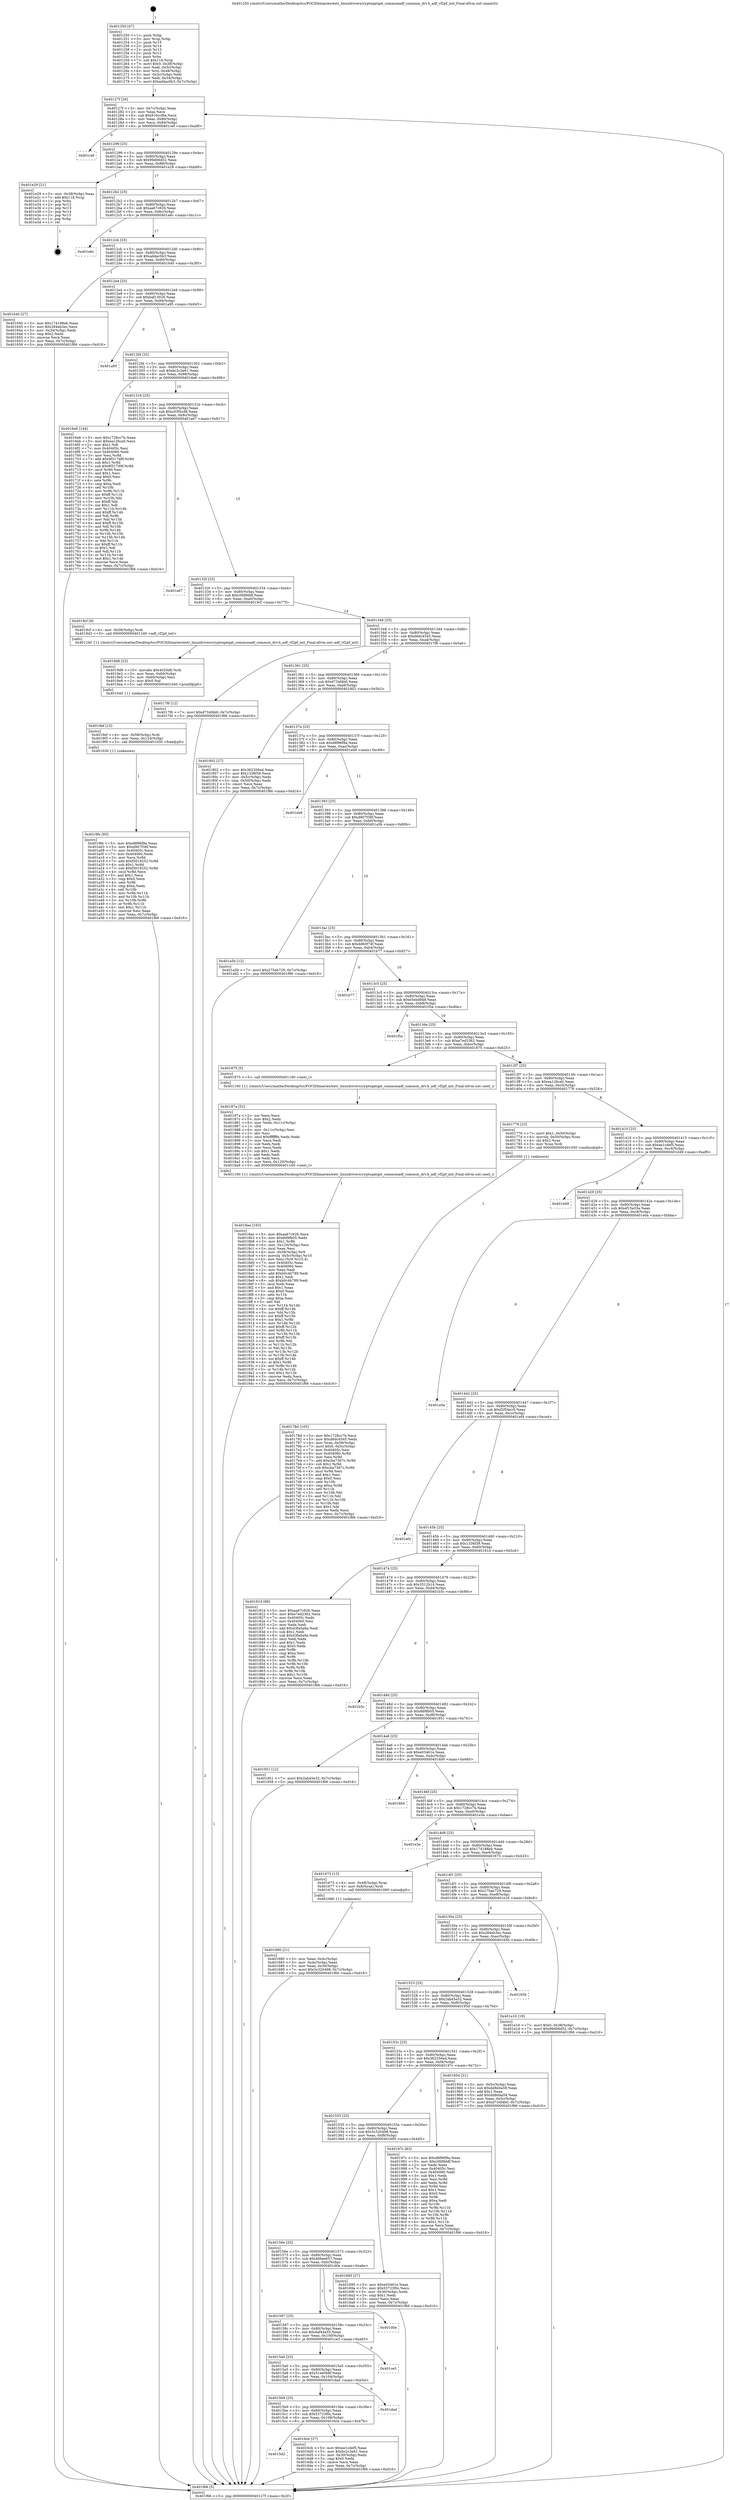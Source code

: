 digraph "0x401250" {
  label = "0x401250 (/mnt/c/Users/mathe/Desktop/tcc/POCII/binaries/extr_linuxdriverscryptoqatqat_commonadf_common_drv.h_adf_vf2pf_init_Final-ollvm.out::main(0))"
  labelloc = "t"
  node[shape=record]

  Entry [label="",width=0.3,height=0.3,shape=circle,fillcolor=black,style=filled]
  "0x40127f" [label="{
     0x40127f [26]\l
     | [instrs]\l
     &nbsp;&nbsp;0x40127f \<+3\>: mov -0x7c(%rbp),%eax\l
     &nbsp;&nbsp;0x401282 \<+2\>: mov %eax,%ecx\l
     &nbsp;&nbsp;0x401284 \<+6\>: sub $0x916ccf0e,%ecx\l
     &nbsp;&nbsp;0x40128a \<+3\>: mov %eax,-0x80(%rbp)\l
     &nbsp;&nbsp;0x40128d \<+6\>: mov %ecx,-0x84(%rbp)\l
     &nbsp;&nbsp;0x401293 \<+6\>: je 0000000000401cef \<main+0xa9f\>\l
  }"]
  "0x401cef" [label="{
     0x401cef\l
  }", style=dashed]
  "0x401299" [label="{
     0x401299 [25]\l
     | [instrs]\l
     &nbsp;&nbsp;0x401299 \<+5\>: jmp 000000000040129e \<main+0x4e\>\l
     &nbsp;&nbsp;0x40129e \<+3\>: mov -0x80(%rbp),%eax\l
     &nbsp;&nbsp;0x4012a1 \<+5\>: sub $0x99d06d52,%eax\l
     &nbsp;&nbsp;0x4012a6 \<+6\>: mov %eax,-0x88(%rbp)\l
     &nbsp;&nbsp;0x4012ac \<+6\>: je 0000000000401e29 \<main+0xbd9\>\l
  }"]
  Exit [label="",width=0.3,height=0.3,shape=circle,fillcolor=black,style=filled,peripheries=2]
  "0x401e29" [label="{
     0x401e29 [21]\l
     | [instrs]\l
     &nbsp;&nbsp;0x401e29 \<+3\>: mov -0x38(%rbp),%eax\l
     &nbsp;&nbsp;0x401e2c \<+7\>: add $0x118,%rsp\l
     &nbsp;&nbsp;0x401e33 \<+1\>: pop %rbx\l
     &nbsp;&nbsp;0x401e34 \<+2\>: pop %r12\l
     &nbsp;&nbsp;0x401e36 \<+2\>: pop %r13\l
     &nbsp;&nbsp;0x401e38 \<+2\>: pop %r14\l
     &nbsp;&nbsp;0x401e3a \<+2\>: pop %r15\l
     &nbsp;&nbsp;0x401e3c \<+1\>: pop %rbp\l
     &nbsp;&nbsp;0x401e3d \<+1\>: ret\l
  }"]
  "0x4012b2" [label="{
     0x4012b2 [25]\l
     | [instrs]\l
     &nbsp;&nbsp;0x4012b2 \<+5\>: jmp 00000000004012b7 \<main+0x67\>\l
     &nbsp;&nbsp;0x4012b7 \<+3\>: mov -0x80(%rbp),%eax\l
     &nbsp;&nbsp;0x4012ba \<+5\>: sub $0xaa67c926,%eax\l
     &nbsp;&nbsp;0x4012bf \<+6\>: mov %eax,-0x8c(%rbp)\l
     &nbsp;&nbsp;0x4012c5 \<+6\>: je 0000000000401e6c \<main+0xc1c\>\l
  }"]
  "0x4019fe" [label="{
     0x4019fe [93]\l
     | [instrs]\l
     &nbsp;&nbsp;0x4019fe \<+5\>: mov $0xd8f96f9a,%eax\l
     &nbsp;&nbsp;0x401a03 \<+5\>: mov $0xd907f38f,%esi\l
     &nbsp;&nbsp;0x401a08 \<+7\>: mov 0x40405c,%ecx\l
     &nbsp;&nbsp;0x401a0f \<+7\>: mov 0x404060,%edx\l
     &nbsp;&nbsp;0x401a16 \<+3\>: mov %ecx,%r8d\l
     &nbsp;&nbsp;0x401a19 \<+7\>: add $0xf3019252,%r8d\l
     &nbsp;&nbsp;0x401a20 \<+4\>: sub $0x1,%r8d\l
     &nbsp;&nbsp;0x401a24 \<+7\>: sub $0xf3019252,%r8d\l
     &nbsp;&nbsp;0x401a2b \<+4\>: imul %r8d,%ecx\l
     &nbsp;&nbsp;0x401a2f \<+3\>: and $0x1,%ecx\l
     &nbsp;&nbsp;0x401a32 \<+3\>: cmp $0x0,%ecx\l
     &nbsp;&nbsp;0x401a35 \<+4\>: sete %r9b\l
     &nbsp;&nbsp;0x401a39 \<+3\>: cmp $0xa,%edx\l
     &nbsp;&nbsp;0x401a3c \<+4\>: setl %r10b\l
     &nbsp;&nbsp;0x401a40 \<+3\>: mov %r9b,%r11b\l
     &nbsp;&nbsp;0x401a43 \<+3\>: and %r10b,%r11b\l
     &nbsp;&nbsp;0x401a46 \<+3\>: xor %r10b,%r9b\l
     &nbsp;&nbsp;0x401a49 \<+3\>: or %r9b,%r11b\l
     &nbsp;&nbsp;0x401a4c \<+4\>: test $0x1,%r11b\l
     &nbsp;&nbsp;0x401a50 \<+3\>: cmovne %esi,%eax\l
     &nbsp;&nbsp;0x401a53 \<+3\>: mov %eax,-0x7c(%rbp)\l
     &nbsp;&nbsp;0x401a56 \<+5\>: jmp 0000000000401f66 \<main+0xd16\>\l
  }"]
  "0x401e6c" [label="{
     0x401e6c\l
  }", style=dashed]
  "0x4012cb" [label="{
     0x4012cb [25]\l
     | [instrs]\l
     &nbsp;&nbsp;0x4012cb \<+5\>: jmp 00000000004012d0 \<main+0x80\>\l
     &nbsp;&nbsp;0x4012d0 \<+3\>: mov -0x80(%rbp),%eax\l
     &nbsp;&nbsp;0x4012d3 \<+5\>: sub $0xaddac0b3,%eax\l
     &nbsp;&nbsp;0x4012d8 \<+6\>: mov %eax,-0x90(%rbp)\l
     &nbsp;&nbsp;0x4012de \<+6\>: je 0000000000401640 \<main+0x3f0\>\l
  }"]
  "0x4019ef" [label="{
     0x4019ef [15]\l
     | [instrs]\l
     &nbsp;&nbsp;0x4019ef \<+4\>: mov -0x58(%rbp),%rdi\l
     &nbsp;&nbsp;0x4019f3 \<+6\>: mov %eax,-0x124(%rbp)\l
     &nbsp;&nbsp;0x4019f9 \<+5\>: call 0000000000401030 \<free@plt\>\l
     | [calls]\l
     &nbsp;&nbsp;0x401030 \{1\} (unknown)\l
  }"]
  "0x401640" [label="{
     0x401640 [27]\l
     | [instrs]\l
     &nbsp;&nbsp;0x401640 \<+5\>: mov $0x174188eb,%eax\l
     &nbsp;&nbsp;0x401645 \<+5\>: mov $0x284eb3ec,%ecx\l
     &nbsp;&nbsp;0x40164a \<+3\>: mov -0x34(%rbp),%edx\l
     &nbsp;&nbsp;0x40164d \<+3\>: cmp $0x2,%edx\l
     &nbsp;&nbsp;0x401650 \<+3\>: cmovne %ecx,%eax\l
     &nbsp;&nbsp;0x401653 \<+3\>: mov %eax,-0x7c(%rbp)\l
     &nbsp;&nbsp;0x401656 \<+5\>: jmp 0000000000401f66 \<main+0xd16\>\l
  }"]
  "0x4012e4" [label="{
     0x4012e4 [25]\l
     | [instrs]\l
     &nbsp;&nbsp;0x4012e4 \<+5\>: jmp 00000000004012e9 \<main+0x99\>\l
     &nbsp;&nbsp;0x4012e9 \<+3\>: mov -0x80(%rbp),%eax\l
     &nbsp;&nbsp;0x4012ec \<+5\>: sub $0xbaf13026,%eax\l
     &nbsp;&nbsp;0x4012f1 \<+6\>: mov %eax,-0x94(%rbp)\l
     &nbsp;&nbsp;0x4012f7 \<+6\>: je 0000000000401a95 \<main+0x845\>\l
  }"]
  "0x401f66" [label="{
     0x401f66 [5]\l
     | [instrs]\l
     &nbsp;&nbsp;0x401f66 \<+5\>: jmp 000000000040127f \<main+0x2f\>\l
  }"]
  "0x401250" [label="{
     0x401250 [47]\l
     | [instrs]\l
     &nbsp;&nbsp;0x401250 \<+1\>: push %rbp\l
     &nbsp;&nbsp;0x401251 \<+3\>: mov %rsp,%rbp\l
     &nbsp;&nbsp;0x401254 \<+2\>: push %r15\l
     &nbsp;&nbsp;0x401256 \<+2\>: push %r14\l
     &nbsp;&nbsp;0x401258 \<+2\>: push %r13\l
     &nbsp;&nbsp;0x40125a \<+2\>: push %r12\l
     &nbsp;&nbsp;0x40125c \<+1\>: push %rbx\l
     &nbsp;&nbsp;0x40125d \<+7\>: sub $0x118,%rsp\l
     &nbsp;&nbsp;0x401264 \<+7\>: movl $0x0,-0x38(%rbp)\l
     &nbsp;&nbsp;0x40126b \<+3\>: mov %edi,-0x3c(%rbp)\l
     &nbsp;&nbsp;0x40126e \<+4\>: mov %rsi,-0x48(%rbp)\l
     &nbsp;&nbsp;0x401272 \<+3\>: mov -0x3c(%rbp),%edi\l
     &nbsp;&nbsp;0x401275 \<+3\>: mov %edi,-0x34(%rbp)\l
     &nbsp;&nbsp;0x401278 \<+7\>: movl $0xaddac0b3,-0x7c(%rbp)\l
  }"]
  "0x4019d8" [label="{
     0x4019d8 [23]\l
     | [instrs]\l
     &nbsp;&nbsp;0x4019d8 \<+10\>: movabs $0x4020d6,%rdi\l
     &nbsp;&nbsp;0x4019e2 \<+3\>: mov %eax,-0x60(%rbp)\l
     &nbsp;&nbsp;0x4019e5 \<+3\>: mov -0x60(%rbp),%esi\l
     &nbsp;&nbsp;0x4019e8 \<+2\>: mov $0x0,%al\l
     &nbsp;&nbsp;0x4019ea \<+5\>: call 0000000000401040 \<printf@plt\>\l
     | [calls]\l
     &nbsp;&nbsp;0x401040 \{1\} (unknown)\l
  }"]
  "0x401a95" [label="{
     0x401a95\l
  }", style=dashed]
  "0x4012fd" [label="{
     0x4012fd [25]\l
     | [instrs]\l
     &nbsp;&nbsp;0x4012fd \<+5\>: jmp 0000000000401302 \<main+0xb2\>\l
     &nbsp;&nbsp;0x401302 \<+3\>: mov -0x80(%rbp),%eax\l
     &nbsp;&nbsp;0x401305 \<+5\>: sub $0xbc2c3e61,%eax\l
     &nbsp;&nbsp;0x40130a \<+6\>: mov %eax,-0x98(%rbp)\l
     &nbsp;&nbsp;0x401310 \<+6\>: je 00000000004016e6 \<main+0x496\>\l
  }"]
  "0x4018ae" [label="{
     0x4018ae [163]\l
     | [instrs]\l
     &nbsp;&nbsp;0x4018ae \<+5\>: mov $0xaa67c926,%ecx\l
     &nbsp;&nbsp;0x4018b3 \<+5\>: mov $0x8d9fb05,%edx\l
     &nbsp;&nbsp;0x4018b8 \<+3\>: mov $0x1,%r8b\l
     &nbsp;&nbsp;0x4018bb \<+6\>: mov -0x120(%rbp),%esi\l
     &nbsp;&nbsp;0x4018c1 \<+3\>: imul %eax,%esi\l
     &nbsp;&nbsp;0x4018c4 \<+4\>: mov -0x58(%rbp),%r9\l
     &nbsp;&nbsp;0x4018c8 \<+4\>: movslq -0x5c(%rbp),%r10\l
     &nbsp;&nbsp;0x4018cc \<+4\>: mov %esi,(%r9,%r10,4)\l
     &nbsp;&nbsp;0x4018d0 \<+7\>: mov 0x40405c,%eax\l
     &nbsp;&nbsp;0x4018d7 \<+7\>: mov 0x404060,%esi\l
     &nbsp;&nbsp;0x4018de \<+2\>: mov %eax,%edi\l
     &nbsp;&nbsp;0x4018e0 \<+6\>: add $0xb0c4b789,%edi\l
     &nbsp;&nbsp;0x4018e6 \<+3\>: sub $0x1,%edi\l
     &nbsp;&nbsp;0x4018e9 \<+6\>: sub $0xb0c4b789,%edi\l
     &nbsp;&nbsp;0x4018ef \<+3\>: imul %edi,%eax\l
     &nbsp;&nbsp;0x4018f2 \<+3\>: and $0x1,%eax\l
     &nbsp;&nbsp;0x4018f5 \<+3\>: cmp $0x0,%eax\l
     &nbsp;&nbsp;0x4018f8 \<+4\>: sete %r11b\l
     &nbsp;&nbsp;0x4018fc \<+3\>: cmp $0xa,%esi\l
     &nbsp;&nbsp;0x4018ff \<+3\>: setl %bl\l
     &nbsp;&nbsp;0x401902 \<+3\>: mov %r11b,%r14b\l
     &nbsp;&nbsp;0x401905 \<+4\>: xor $0xff,%r14b\l
     &nbsp;&nbsp;0x401909 \<+3\>: mov %bl,%r15b\l
     &nbsp;&nbsp;0x40190c \<+4\>: xor $0xff,%r15b\l
     &nbsp;&nbsp;0x401910 \<+4\>: xor $0x1,%r8b\l
     &nbsp;&nbsp;0x401914 \<+3\>: mov %r14b,%r12b\l
     &nbsp;&nbsp;0x401917 \<+4\>: and $0xff,%r12b\l
     &nbsp;&nbsp;0x40191b \<+3\>: and %r8b,%r11b\l
     &nbsp;&nbsp;0x40191e \<+3\>: mov %r15b,%r13b\l
     &nbsp;&nbsp;0x401921 \<+4\>: and $0xff,%r13b\l
     &nbsp;&nbsp;0x401925 \<+3\>: and %r8b,%bl\l
     &nbsp;&nbsp;0x401928 \<+3\>: or %r11b,%r12b\l
     &nbsp;&nbsp;0x40192b \<+3\>: or %bl,%r13b\l
     &nbsp;&nbsp;0x40192e \<+3\>: xor %r13b,%r12b\l
     &nbsp;&nbsp;0x401931 \<+3\>: or %r15b,%r14b\l
     &nbsp;&nbsp;0x401934 \<+4\>: xor $0xff,%r14b\l
     &nbsp;&nbsp;0x401938 \<+4\>: or $0x1,%r8b\l
     &nbsp;&nbsp;0x40193c \<+3\>: and %r8b,%r14b\l
     &nbsp;&nbsp;0x40193f \<+3\>: or %r14b,%r12b\l
     &nbsp;&nbsp;0x401942 \<+4\>: test $0x1,%r12b\l
     &nbsp;&nbsp;0x401946 \<+3\>: cmovne %edx,%ecx\l
     &nbsp;&nbsp;0x401949 \<+3\>: mov %ecx,-0x7c(%rbp)\l
     &nbsp;&nbsp;0x40194c \<+5\>: jmp 0000000000401f66 \<main+0xd16\>\l
  }"]
  "0x4016e6" [label="{
     0x4016e6 [144]\l
     | [instrs]\l
     &nbsp;&nbsp;0x4016e6 \<+5\>: mov $0x1728cc7b,%eax\l
     &nbsp;&nbsp;0x4016eb \<+5\>: mov $0xea126ca0,%ecx\l
     &nbsp;&nbsp;0x4016f0 \<+2\>: mov $0x1,%dl\l
     &nbsp;&nbsp;0x4016f2 \<+7\>: mov 0x40405c,%esi\l
     &nbsp;&nbsp;0x4016f9 \<+7\>: mov 0x404060,%edi\l
     &nbsp;&nbsp;0x401700 \<+3\>: mov %esi,%r8d\l
     &nbsp;&nbsp;0x401703 \<+7\>: add $0x9f317d9f,%r8d\l
     &nbsp;&nbsp;0x40170a \<+4\>: sub $0x1,%r8d\l
     &nbsp;&nbsp;0x40170e \<+7\>: sub $0x9f317d9f,%r8d\l
     &nbsp;&nbsp;0x401715 \<+4\>: imul %r8d,%esi\l
     &nbsp;&nbsp;0x401719 \<+3\>: and $0x1,%esi\l
     &nbsp;&nbsp;0x40171c \<+3\>: cmp $0x0,%esi\l
     &nbsp;&nbsp;0x40171f \<+4\>: sete %r9b\l
     &nbsp;&nbsp;0x401723 \<+3\>: cmp $0xa,%edi\l
     &nbsp;&nbsp;0x401726 \<+4\>: setl %r10b\l
     &nbsp;&nbsp;0x40172a \<+3\>: mov %r9b,%r11b\l
     &nbsp;&nbsp;0x40172d \<+4\>: xor $0xff,%r11b\l
     &nbsp;&nbsp;0x401731 \<+3\>: mov %r10b,%bl\l
     &nbsp;&nbsp;0x401734 \<+3\>: xor $0xff,%bl\l
     &nbsp;&nbsp;0x401737 \<+3\>: xor $0x1,%dl\l
     &nbsp;&nbsp;0x40173a \<+3\>: mov %r11b,%r14b\l
     &nbsp;&nbsp;0x40173d \<+4\>: and $0xff,%r14b\l
     &nbsp;&nbsp;0x401741 \<+3\>: and %dl,%r9b\l
     &nbsp;&nbsp;0x401744 \<+3\>: mov %bl,%r15b\l
     &nbsp;&nbsp;0x401747 \<+4\>: and $0xff,%r15b\l
     &nbsp;&nbsp;0x40174b \<+3\>: and %dl,%r10b\l
     &nbsp;&nbsp;0x40174e \<+3\>: or %r9b,%r14b\l
     &nbsp;&nbsp;0x401751 \<+3\>: or %r10b,%r15b\l
     &nbsp;&nbsp;0x401754 \<+3\>: xor %r15b,%r14b\l
     &nbsp;&nbsp;0x401757 \<+3\>: or %bl,%r11b\l
     &nbsp;&nbsp;0x40175a \<+4\>: xor $0xff,%r11b\l
     &nbsp;&nbsp;0x40175e \<+3\>: or $0x1,%dl\l
     &nbsp;&nbsp;0x401761 \<+3\>: and %dl,%r11b\l
     &nbsp;&nbsp;0x401764 \<+3\>: or %r11b,%r14b\l
     &nbsp;&nbsp;0x401767 \<+4\>: test $0x1,%r14b\l
     &nbsp;&nbsp;0x40176b \<+3\>: cmovne %ecx,%eax\l
     &nbsp;&nbsp;0x40176e \<+3\>: mov %eax,-0x7c(%rbp)\l
     &nbsp;&nbsp;0x401771 \<+5\>: jmp 0000000000401f66 \<main+0xd16\>\l
  }"]
  "0x401316" [label="{
     0x401316 [25]\l
     | [instrs]\l
     &nbsp;&nbsp;0x401316 \<+5\>: jmp 000000000040131b \<main+0xcb\>\l
     &nbsp;&nbsp;0x40131b \<+3\>: mov -0x80(%rbp),%eax\l
     &nbsp;&nbsp;0x40131e \<+5\>: sub $0xc03f5cd8,%eax\l
     &nbsp;&nbsp;0x401323 \<+6\>: mov %eax,-0x9c(%rbp)\l
     &nbsp;&nbsp;0x401329 \<+6\>: je 0000000000401a67 \<main+0x817\>\l
  }"]
  "0x40187a" [label="{
     0x40187a [52]\l
     | [instrs]\l
     &nbsp;&nbsp;0x40187a \<+2\>: xor %ecx,%ecx\l
     &nbsp;&nbsp;0x40187c \<+5\>: mov $0x2,%edx\l
     &nbsp;&nbsp;0x401881 \<+6\>: mov %edx,-0x11c(%rbp)\l
     &nbsp;&nbsp;0x401887 \<+1\>: cltd\l
     &nbsp;&nbsp;0x401888 \<+6\>: mov -0x11c(%rbp),%esi\l
     &nbsp;&nbsp;0x40188e \<+2\>: idiv %esi\l
     &nbsp;&nbsp;0x401890 \<+6\>: imul $0xfffffffe,%edx,%edx\l
     &nbsp;&nbsp;0x401896 \<+2\>: mov %ecx,%edi\l
     &nbsp;&nbsp;0x401898 \<+2\>: sub %edx,%edi\l
     &nbsp;&nbsp;0x40189a \<+2\>: mov %ecx,%edx\l
     &nbsp;&nbsp;0x40189c \<+3\>: sub $0x1,%edx\l
     &nbsp;&nbsp;0x40189f \<+2\>: add %edx,%edi\l
     &nbsp;&nbsp;0x4018a1 \<+2\>: sub %edi,%ecx\l
     &nbsp;&nbsp;0x4018a3 \<+6\>: mov %ecx,-0x120(%rbp)\l
     &nbsp;&nbsp;0x4018a9 \<+5\>: call 0000000000401160 \<next_i\>\l
     | [calls]\l
     &nbsp;&nbsp;0x401160 \{1\} (/mnt/c/Users/mathe/Desktop/tcc/POCII/binaries/extr_linuxdriverscryptoqatqat_commonadf_common_drv.h_adf_vf2pf_init_Final-ollvm.out::next_i)\l
  }"]
  "0x401a67" [label="{
     0x401a67\l
  }", style=dashed]
  "0x40132f" [label="{
     0x40132f [25]\l
     | [instrs]\l
     &nbsp;&nbsp;0x40132f \<+5\>: jmp 0000000000401334 \<main+0xe4\>\l
     &nbsp;&nbsp;0x401334 \<+3\>: mov -0x80(%rbp),%eax\l
     &nbsp;&nbsp;0x401337 \<+5\>: sub $0xc0fd9ddf,%eax\l
     &nbsp;&nbsp;0x40133c \<+6\>: mov %eax,-0xa0(%rbp)\l
     &nbsp;&nbsp;0x401342 \<+6\>: je 00000000004019cf \<main+0x77f\>\l
  }"]
  "0x40178d" [label="{
     0x40178d [105]\l
     | [instrs]\l
     &nbsp;&nbsp;0x40178d \<+5\>: mov $0x1728cc7b,%ecx\l
     &nbsp;&nbsp;0x401792 \<+5\>: mov $0xd6dc4545,%edx\l
     &nbsp;&nbsp;0x401797 \<+4\>: mov %rax,-0x58(%rbp)\l
     &nbsp;&nbsp;0x40179b \<+7\>: movl $0x0,-0x5c(%rbp)\l
     &nbsp;&nbsp;0x4017a2 \<+7\>: mov 0x40405c,%esi\l
     &nbsp;&nbsp;0x4017a9 \<+8\>: mov 0x404060,%r8d\l
     &nbsp;&nbsp;0x4017b1 \<+3\>: mov %esi,%r9d\l
     &nbsp;&nbsp;0x4017b4 \<+7\>: add $0xcba7367c,%r9d\l
     &nbsp;&nbsp;0x4017bb \<+4\>: sub $0x1,%r9d\l
     &nbsp;&nbsp;0x4017bf \<+7\>: sub $0xcba7367c,%r9d\l
     &nbsp;&nbsp;0x4017c6 \<+4\>: imul %r9d,%esi\l
     &nbsp;&nbsp;0x4017ca \<+3\>: and $0x1,%esi\l
     &nbsp;&nbsp;0x4017cd \<+3\>: cmp $0x0,%esi\l
     &nbsp;&nbsp;0x4017d0 \<+4\>: sete %r10b\l
     &nbsp;&nbsp;0x4017d4 \<+4\>: cmp $0xa,%r8d\l
     &nbsp;&nbsp;0x4017d8 \<+4\>: setl %r11b\l
     &nbsp;&nbsp;0x4017dc \<+3\>: mov %r10b,%bl\l
     &nbsp;&nbsp;0x4017df \<+3\>: and %r11b,%bl\l
     &nbsp;&nbsp;0x4017e2 \<+3\>: xor %r11b,%r10b\l
     &nbsp;&nbsp;0x4017e5 \<+3\>: or %r10b,%bl\l
     &nbsp;&nbsp;0x4017e8 \<+3\>: test $0x1,%bl\l
     &nbsp;&nbsp;0x4017eb \<+3\>: cmovne %edx,%ecx\l
     &nbsp;&nbsp;0x4017ee \<+3\>: mov %ecx,-0x7c(%rbp)\l
     &nbsp;&nbsp;0x4017f1 \<+5\>: jmp 0000000000401f66 \<main+0xd16\>\l
  }"]
  "0x4019cf" [label="{
     0x4019cf [9]\l
     | [instrs]\l
     &nbsp;&nbsp;0x4019cf \<+4\>: mov -0x58(%rbp),%rdi\l
     &nbsp;&nbsp;0x4019d3 \<+5\>: call 0000000000401240 \<adf_vf2pf_init\>\l
     | [calls]\l
     &nbsp;&nbsp;0x401240 \{1\} (/mnt/c/Users/mathe/Desktop/tcc/POCII/binaries/extr_linuxdriverscryptoqatqat_commonadf_common_drv.h_adf_vf2pf_init_Final-ollvm.out::adf_vf2pf_init)\l
  }"]
  "0x401348" [label="{
     0x401348 [25]\l
     | [instrs]\l
     &nbsp;&nbsp;0x401348 \<+5\>: jmp 000000000040134d \<main+0xfd\>\l
     &nbsp;&nbsp;0x40134d \<+3\>: mov -0x80(%rbp),%eax\l
     &nbsp;&nbsp;0x401350 \<+5\>: sub $0xd6dc4545,%eax\l
     &nbsp;&nbsp;0x401355 \<+6\>: mov %eax,-0xa4(%rbp)\l
     &nbsp;&nbsp;0x40135b \<+6\>: je 00000000004017f6 \<main+0x5a6\>\l
  }"]
  "0x4015d2" [label="{
     0x4015d2\l
  }", style=dashed]
  "0x4017f6" [label="{
     0x4017f6 [12]\l
     | [instrs]\l
     &nbsp;&nbsp;0x4017f6 \<+7\>: movl $0xd734f4b0,-0x7c(%rbp)\l
     &nbsp;&nbsp;0x4017fd \<+5\>: jmp 0000000000401f66 \<main+0xd16\>\l
  }"]
  "0x401361" [label="{
     0x401361 [25]\l
     | [instrs]\l
     &nbsp;&nbsp;0x401361 \<+5\>: jmp 0000000000401366 \<main+0x116\>\l
     &nbsp;&nbsp;0x401366 \<+3\>: mov -0x80(%rbp),%eax\l
     &nbsp;&nbsp;0x401369 \<+5\>: sub $0xd734f4b0,%eax\l
     &nbsp;&nbsp;0x40136e \<+6\>: mov %eax,-0xa8(%rbp)\l
     &nbsp;&nbsp;0x401374 \<+6\>: je 0000000000401802 \<main+0x5b2\>\l
  }"]
  "0x4016cb" [label="{
     0x4016cb [27]\l
     | [instrs]\l
     &nbsp;&nbsp;0x4016cb \<+5\>: mov $0xee1cdef5,%eax\l
     &nbsp;&nbsp;0x4016d0 \<+5\>: mov $0xbc2c3e61,%ecx\l
     &nbsp;&nbsp;0x4016d5 \<+3\>: mov -0x30(%rbp),%edx\l
     &nbsp;&nbsp;0x4016d8 \<+3\>: cmp $0x0,%edx\l
     &nbsp;&nbsp;0x4016db \<+3\>: cmove %ecx,%eax\l
     &nbsp;&nbsp;0x4016de \<+3\>: mov %eax,-0x7c(%rbp)\l
     &nbsp;&nbsp;0x4016e1 \<+5\>: jmp 0000000000401f66 \<main+0xd16\>\l
  }"]
  "0x401802" [label="{
     0x401802 [27]\l
     | [instrs]\l
     &nbsp;&nbsp;0x401802 \<+5\>: mov $0x362356ed,%eax\l
     &nbsp;&nbsp;0x401807 \<+5\>: mov $0x1336f39,%ecx\l
     &nbsp;&nbsp;0x40180c \<+3\>: mov -0x5c(%rbp),%edx\l
     &nbsp;&nbsp;0x40180f \<+3\>: cmp -0x50(%rbp),%edx\l
     &nbsp;&nbsp;0x401812 \<+3\>: cmovl %ecx,%eax\l
     &nbsp;&nbsp;0x401815 \<+3\>: mov %eax,-0x7c(%rbp)\l
     &nbsp;&nbsp;0x401818 \<+5\>: jmp 0000000000401f66 \<main+0xd16\>\l
  }"]
  "0x40137a" [label="{
     0x40137a [25]\l
     | [instrs]\l
     &nbsp;&nbsp;0x40137a \<+5\>: jmp 000000000040137f \<main+0x12f\>\l
     &nbsp;&nbsp;0x40137f \<+3\>: mov -0x80(%rbp),%eax\l
     &nbsp;&nbsp;0x401382 \<+5\>: sub $0xd8f96f9a,%eax\l
     &nbsp;&nbsp;0x401387 \<+6\>: mov %eax,-0xac(%rbp)\l
     &nbsp;&nbsp;0x40138d \<+6\>: je 0000000000401eb9 \<main+0xc69\>\l
  }"]
  "0x4015b9" [label="{
     0x4015b9 [25]\l
     | [instrs]\l
     &nbsp;&nbsp;0x4015b9 \<+5\>: jmp 00000000004015be \<main+0x36e\>\l
     &nbsp;&nbsp;0x4015be \<+3\>: mov -0x80(%rbp),%eax\l
     &nbsp;&nbsp;0x4015c1 \<+5\>: sub $0x53723f0c,%eax\l
     &nbsp;&nbsp;0x4015c6 \<+6\>: mov %eax,-0x108(%rbp)\l
     &nbsp;&nbsp;0x4015cc \<+6\>: je 00000000004016cb \<main+0x47b\>\l
  }"]
  "0x401eb9" [label="{
     0x401eb9\l
  }", style=dashed]
  "0x401393" [label="{
     0x401393 [25]\l
     | [instrs]\l
     &nbsp;&nbsp;0x401393 \<+5\>: jmp 0000000000401398 \<main+0x148\>\l
     &nbsp;&nbsp;0x401398 \<+3\>: mov -0x80(%rbp),%eax\l
     &nbsp;&nbsp;0x40139b \<+5\>: sub $0xd907f38f,%eax\l
     &nbsp;&nbsp;0x4013a0 \<+6\>: mov %eax,-0xb0(%rbp)\l
     &nbsp;&nbsp;0x4013a6 \<+6\>: je 0000000000401a5b \<main+0x80b\>\l
  }"]
  "0x401dad" [label="{
     0x401dad\l
  }", style=dashed]
  "0x401a5b" [label="{
     0x401a5b [12]\l
     | [instrs]\l
     &nbsp;&nbsp;0x401a5b \<+7\>: movl $0x275ab729,-0x7c(%rbp)\l
     &nbsp;&nbsp;0x401a62 \<+5\>: jmp 0000000000401f66 \<main+0xd16\>\l
  }"]
  "0x4013ac" [label="{
     0x4013ac [25]\l
     | [instrs]\l
     &nbsp;&nbsp;0x4013ac \<+5\>: jmp 00000000004013b1 \<main+0x161\>\l
     &nbsp;&nbsp;0x4013b1 \<+3\>: mov -0x80(%rbp),%eax\l
     &nbsp;&nbsp;0x4013b4 \<+5\>: sub $0xdd60f74f,%eax\l
     &nbsp;&nbsp;0x4013b9 \<+6\>: mov %eax,-0xb4(%rbp)\l
     &nbsp;&nbsp;0x4013bf \<+6\>: je 0000000000401b77 \<main+0x927\>\l
  }"]
  "0x4015a0" [label="{
     0x4015a0 [25]\l
     | [instrs]\l
     &nbsp;&nbsp;0x4015a0 \<+5\>: jmp 00000000004015a5 \<main+0x355\>\l
     &nbsp;&nbsp;0x4015a5 \<+3\>: mov -0x80(%rbp),%eax\l
     &nbsp;&nbsp;0x4015a8 \<+5\>: sub $0x51ee0b8f,%eax\l
     &nbsp;&nbsp;0x4015ad \<+6\>: mov %eax,-0x104(%rbp)\l
     &nbsp;&nbsp;0x4015b3 \<+6\>: je 0000000000401dad \<main+0xb5d\>\l
  }"]
  "0x401b77" [label="{
     0x401b77\l
  }", style=dashed]
  "0x4013c5" [label="{
     0x4013c5 [25]\l
     | [instrs]\l
     &nbsp;&nbsp;0x4013c5 \<+5\>: jmp 00000000004013ca \<main+0x17a\>\l
     &nbsp;&nbsp;0x4013ca \<+3\>: mov -0x80(%rbp),%eax\l
     &nbsp;&nbsp;0x4013cd \<+5\>: sub $0xe5ebd948,%eax\l
     &nbsp;&nbsp;0x4013d2 \<+6\>: mov %eax,-0xb8(%rbp)\l
     &nbsp;&nbsp;0x4013d8 \<+6\>: je 0000000000401f5a \<main+0xd0a\>\l
  }"]
  "0x401ce3" [label="{
     0x401ce3\l
  }", style=dashed]
  "0x401f5a" [label="{
     0x401f5a\l
  }", style=dashed]
  "0x4013de" [label="{
     0x4013de [25]\l
     | [instrs]\l
     &nbsp;&nbsp;0x4013de \<+5\>: jmp 00000000004013e3 \<main+0x193\>\l
     &nbsp;&nbsp;0x4013e3 \<+3\>: mov -0x80(%rbp),%eax\l
     &nbsp;&nbsp;0x4013e6 \<+5\>: sub $0xe7ed2362,%eax\l
     &nbsp;&nbsp;0x4013eb \<+6\>: mov %eax,-0xbc(%rbp)\l
     &nbsp;&nbsp;0x4013f1 \<+6\>: je 0000000000401875 \<main+0x625\>\l
  }"]
  "0x401587" [label="{
     0x401587 [25]\l
     | [instrs]\l
     &nbsp;&nbsp;0x401587 \<+5\>: jmp 000000000040158c \<main+0x33c\>\l
     &nbsp;&nbsp;0x40158c \<+3\>: mov -0x80(%rbp),%eax\l
     &nbsp;&nbsp;0x40158f \<+5\>: sub $0x4af44a55,%eax\l
     &nbsp;&nbsp;0x401594 \<+6\>: mov %eax,-0x100(%rbp)\l
     &nbsp;&nbsp;0x40159a \<+6\>: je 0000000000401ce3 \<main+0xa93\>\l
  }"]
  "0x401875" [label="{
     0x401875 [5]\l
     | [instrs]\l
     &nbsp;&nbsp;0x401875 \<+5\>: call 0000000000401160 \<next_i\>\l
     | [calls]\l
     &nbsp;&nbsp;0x401160 \{1\} (/mnt/c/Users/mathe/Desktop/tcc/POCII/binaries/extr_linuxdriverscryptoqatqat_commonadf_common_drv.h_adf_vf2pf_init_Final-ollvm.out::next_i)\l
  }"]
  "0x4013f7" [label="{
     0x4013f7 [25]\l
     | [instrs]\l
     &nbsp;&nbsp;0x4013f7 \<+5\>: jmp 00000000004013fc \<main+0x1ac\>\l
     &nbsp;&nbsp;0x4013fc \<+3\>: mov -0x80(%rbp),%eax\l
     &nbsp;&nbsp;0x4013ff \<+5\>: sub $0xea126ca0,%eax\l
     &nbsp;&nbsp;0x401404 \<+6\>: mov %eax,-0xc0(%rbp)\l
     &nbsp;&nbsp;0x40140a \<+6\>: je 0000000000401776 \<main+0x526\>\l
  }"]
  "0x401d0e" [label="{
     0x401d0e\l
  }", style=dashed]
  "0x401776" [label="{
     0x401776 [23]\l
     | [instrs]\l
     &nbsp;&nbsp;0x401776 \<+7\>: movl $0x1,-0x50(%rbp)\l
     &nbsp;&nbsp;0x40177d \<+4\>: movslq -0x50(%rbp),%rax\l
     &nbsp;&nbsp;0x401781 \<+4\>: shl $0x2,%rax\l
     &nbsp;&nbsp;0x401785 \<+3\>: mov %rax,%rdi\l
     &nbsp;&nbsp;0x401788 \<+5\>: call 0000000000401050 \<malloc@plt\>\l
     | [calls]\l
     &nbsp;&nbsp;0x401050 \{1\} (unknown)\l
  }"]
  "0x401410" [label="{
     0x401410 [25]\l
     | [instrs]\l
     &nbsp;&nbsp;0x401410 \<+5\>: jmp 0000000000401415 \<main+0x1c5\>\l
     &nbsp;&nbsp;0x401415 \<+3\>: mov -0x80(%rbp),%eax\l
     &nbsp;&nbsp;0x401418 \<+5\>: sub $0xee1cdef5,%eax\l
     &nbsp;&nbsp;0x40141d \<+6\>: mov %eax,-0xc4(%rbp)\l
     &nbsp;&nbsp;0x401423 \<+6\>: je 0000000000401d49 \<main+0xaf9\>\l
  }"]
  "0x40156e" [label="{
     0x40156e [25]\l
     | [instrs]\l
     &nbsp;&nbsp;0x40156e \<+5\>: jmp 0000000000401573 \<main+0x323\>\l
     &nbsp;&nbsp;0x401573 \<+3\>: mov -0x80(%rbp),%eax\l
     &nbsp;&nbsp;0x401576 \<+5\>: sub $0x46bee657,%eax\l
     &nbsp;&nbsp;0x40157b \<+6\>: mov %eax,-0xfc(%rbp)\l
     &nbsp;&nbsp;0x401581 \<+6\>: je 0000000000401d0e \<main+0xabe\>\l
  }"]
  "0x401d49" [label="{
     0x401d49\l
  }", style=dashed]
  "0x401429" [label="{
     0x401429 [25]\l
     | [instrs]\l
     &nbsp;&nbsp;0x401429 \<+5\>: jmp 000000000040142e \<main+0x1de\>\l
     &nbsp;&nbsp;0x40142e \<+3\>: mov -0x80(%rbp),%eax\l
     &nbsp;&nbsp;0x401431 \<+5\>: sub $0xef15a33a,%eax\l
     &nbsp;&nbsp;0x401436 \<+6\>: mov %eax,-0xc8(%rbp)\l
     &nbsp;&nbsp;0x40143c \<+6\>: je 0000000000401e0a \<main+0xbba\>\l
  }"]
  "0x401695" [label="{
     0x401695 [27]\l
     | [instrs]\l
     &nbsp;&nbsp;0x401695 \<+5\>: mov $0xe03461e,%eax\l
     &nbsp;&nbsp;0x40169a \<+5\>: mov $0x53723f0c,%ecx\l
     &nbsp;&nbsp;0x40169f \<+3\>: mov -0x30(%rbp),%edx\l
     &nbsp;&nbsp;0x4016a2 \<+3\>: cmp $0x1,%edx\l
     &nbsp;&nbsp;0x4016a5 \<+3\>: cmovl %ecx,%eax\l
     &nbsp;&nbsp;0x4016a8 \<+3\>: mov %eax,-0x7c(%rbp)\l
     &nbsp;&nbsp;0x4016ab \<+5\>: jmp 0000000000401f66 \<main+0xd16\>\l
  }"]
  "0x401e0a" [label="{
     0x401e0a\l
  }", style=dashed]
  "0x401442" [label="{
     0x401442 [25]\l
     | [instrs]\l
     &nbsp;&nbsp;0x401442 \<+5\>: jmp 0000000000401447 \<main+0x1f7\>\l
     &nbsp;&nbsp;0x401447 \<+3\>: mov -0x80(%rbp),%eax\l
     &nbsp;&nbsp;0x40144a \<+5\>: sub $0xf2f54e16,%eax\l
     &nbsp;&nbsp;0x40144f \<+6\>: mov %eax,-0xcc(%rbp)\l
     &nbsp;&nbsp;0x401455 \<+6\>: je 0000000000401ef4 \<main+0xca4\>\l
  }"]
  "0x401555" [label="{
     0x401555 [25]\l
     | [instrs]\l
     &nbsp;&nbsp;0x401555 \<+5\>: jmp 000000000040155a \<main+0x30a\>\l
     &nbsp;&nbsp;0x40155a \<+3\>: mov -0x80(%rbp),%eax\l
     &nbsp;&nbsp;0x40155d \<+5\>: sub $0x3c320498,%eax\l
     &nbsp;&nbsp;0x401562 \<+6\>: mov %eax,-0xf8(%rbp)\l
     &nbsp;&nbsp;0x401568 \<+6\>: je 0000000000401695 \<main+0x445\>\l
  }"]
  "0x401ef4" [label="{
     0x401ef4\l
  }", style=dashed]
  "0x40145b" [label="{
     0x40145b [25]\l
     | [instrs]\l
     &nbsp;&nbsp;0x40145b \<+5\>: jmp 0000000000401460 \<main+0x210\>\l
     &nbsp;&nbsp;0x401460 \<+3\>: mov -0x80(%rbp),%eax\l
     &nbsp;&nbsp;0x401463 \<+5\>: sub $0x1336f39,%eax\l
     &nbsp;&nbsp;0x401468 \<+6\>: mov %eax,-0xd0(%rbp)\l
     &nbsp;&nbsp;0x40146e \<+6\>: je 000000000040181d \<main+0x5cd\>\l
  }"]
  "0x40197c" [label="{
     0x40197c [83]\l
     | [instrs]\l
     &nbsp;&nbsp;0x40197c \<+5\>: mov $0xd8f96f9a,%eax\l
     &nbsp;&nbsp;0x401981 \<+5\>: mov $0xc0fd9ddf,%ecx\l
     &nbsp;&nbsp;0x401986 \<+2\>: xor %edx,%edx\l
     &nbsp;&nbsp;0x401988 \<+7\>: mov 0x40405c,%esi\l
     &nbsp;&nbsp;0x40198f \<+7\>: mov 0x404060,%edi\l
     &nbsp;&nbsp;0x401996 \<+3\>: sub $0x1,%edx\l
     &nbsp;&nbsp;0x401999 \<+3\>: mov %esi,%r8d\l
     &nbsp;&nbsp;0x40199c \<+3\>: add %edx,%r8d\l
     &nbsp;&nbsp;0x40199f \<+4\>: imul %r8d,%esi\l
     &nbsp;&nbsp;0x4019a3 \<+3\>: and $0x1,%esi\l
     &nbsp;&nbsp;0x4019a6 \<+3\>: cmp $0x0,%esi\l
     &nbsp;&nbsp;0x4019a9 \<+4\>: sete %r9b\l
     &nbsp;&nbsp;0x4019ad \<+3\>: cmp $0xa,%edi\l
     &nbsp;&nbsp;0x4019b0 \<+4\>: setl %r10b\l
     &nbsp;&nbsp;0x4019b4 \<+3\>: mov %r9b,%r11b\l
     &nbsp;&nbsp;0x4019b7 \<+3\>: and %r10b,%r11b\l
     &nbsp;&nbsp;0x4019ba \<+3\>: xor %r10b,%r9b\l
     &nbsp;&nbsp;0x4019bd \<+3\>: or %r9b,%r11b\l
     &nbsp;&nbsp;0x4019c0 \<+4\>: test $0x1,%r11b\l
     &nbsp;&nbsp;0x4019c4 \<+3\>: cmovne %ecx,%eax\l
     &nbsp;&nbsp;0x4019c7 \<+3\>: mov %eax,-0x7c(%rbp)\l
     &nbsp;&nbsp;0x4019ca \<+5\>: jmp 0000000000401f66 \<main+0xd16\>\l
  }"]
  "0x40181d" [label="{
     0x40181d [88]\l
     | [instrs]\l
     &nbsp;&nbsp;0x40181d \<+5\>: mov $0xaa67c926,%eax\l
     &nbsp;&nbsp;0x401822 \<+5\>: mov $0xe7ed2362,%ecx\l
     &nbsp;&nbsp;0x401827 \<+7\>: mov 0x40405c,%edx\l
     &nbsp;&nbsp;0x40182e \<+7\>: mov 0x404060,%esi\l
     &nbsp;&nbsp;0x401835 \<+2\>: mov %edx,%edi\l
     &nbsp;&nbsp;0x401837 \<+6\>: add $0x43fa5a9a,%edi\l
     &nbsp;&nbsp;0x40183d \<+3\>: sub $0x1,%edi\l
     &nbsp;&nbsp;0x401840 \<+6\>: sub $0x43fa5a9a,%edi\l
     &nbsp;&nbsp;0x401846 \<+3\>: imul %edi,%edx\l
     &nbsp;&nbsp;0x401849 \<+3\>: and $0x1,%edx\l
     &nbsp;&nbsp;0x40184c \<+3\>: cmp $0x0,%edx\l
     &nbsp;&nbsp;0x40184f \<+4\>: sete %r8b\l
     &nbsp;&nbsp;0x401853 \<+3\>: cmp $0xa,%esi\l
     &nbsp;&nbsp;0x401856 \<+4\>: setl %r9b\l
     &nbsp;&nbsp;0x40185a \<+3\>: mov %r8b,%r10b\l
     &nbsp;&nbsp;0x40185d \<+3\>: and %r9b,%r10b\l
     &nbsp;&nbsp;0x401860 \<+3\>: xor %r9b,%r8b\l
     &nbsp;&nbsp;0x401863 \<+3\>: or %r8b,%r10b\l
     &nbsp;&nbsp;0x401866 \<+4\>: test $0x1,%r10b\l
     &nbsp;&nbsp;0x40186a \<+3\>: cmovne %ecx,%eax\l
     &nbsp;&nbsp;0x40186d \<+3\>: mov %eax,-0x7c(%rbp)\l
     &nbsp;&nbsp;0x401870 \<+5\>: jmp 0000000000401f66 \<main+0xd16\>\l
  }"]
  "0x401474" [label="{
     0x401474 [25]\l
     | [instrs]\l
     &nbsp;&nbsp;0x401474 \<+5\>: jmp 0000000000401479 \<main+0x229\>\l
     &nbsp;&nbsp;0x401479 \<+3\>: mov -0x80(%rbp),%eax\l
     &nbsp;&nbsp;0x40147c \<+5\>: sub $0x3512b14,%eax\l
     &nbsp;&nbsp;0x401481 \<+6\>: mov %eax,-0xd4(%rbp)\l
     &nbsp;&nbsp;0x401487 \<+6\>: je 0000000000401b5c \<main+0x90c\>\l
  }"]
  "0x40153c" [label="{
     0x40153c [25]\l
     | [instrs]\l
     &nbsp;&nbsp;0x40153c \<+5\>: jmp 0000000000401541 \<main+0x2f1\>\l
     &nbsp;&nbsp;0x401541 \<+3\>: mov -0x80(%rbp),%eax\l
     &nbsp;&nbsp;0x401544 \<+5\>: sub $0x362356ed,%eax\l
     &nbsp;&nbsp;0x401549 \<+6\>: mov %eax,-0xf4(%rbp)\l
     &nbsp;&nbsp;0x40154f \<+6\>: je 000000000040197c \<main+0x72c\>\l
  }"]
  "0x401b5c" [label="{
     0x401b5c\l
  }", style=dashed]
  "0x40148d" [label="{
     0x40148d [25]\l
     | [instrs]\l
     &nbsp;&nbsp;0x40148d \<+5\>: jmp 0000000000401492 \<main+0x242\>\l
     &nbsp;&nbsp;0x401492 \<+3\>: mov -0x80(%rbp),%eax\l
     &nbsp;&nbsp;0x401495 \<+5\>: sub $0x8d9fb05,%eax\l
     &nbsp;&nbsp;0x40149a \<+6\>: mov %eax,-0xd8(%rbp)\l
     &nbsp;&nbsp;0x4014a0 \<+6\>: je 0000000000401951 \<main+0x701\>\l
  }"]
  "0x40195d" [label="{
     0x40195d [31]\l
     | [instrs]\l
     &nbsp;&nbsp;0x40195d \<+3\>: mov -0x5c(%rbp),%eax\l
     &nbsp;&nbsp;0x401960 \<+5\>: sub $0xdd8d4a59,%eax\l
     &nbsp;&nbsp;0x401965 \<+3\>: add $0x1,%eax\l
     &nbsp;&nbsp;0x401968 \<+5\>: add $0xdd8d4a59,%eax\l
     &nbsp;&nbsp;0x40196d \<+3\>: mov %eax,-0x5c(%rbp)\l
     &nbsp;&nbsp;0x401970 \<+7\>: movl $0xd734f4b0,-0x7c(%rbp)\l
     &nbsp;&nbsp;0x401977 \<+5\>: jmp 0000000000401f66 \<main+0xd16\>\l
  }"]
  "0x401951" [label="{
     0x401951 [12]\l
     | [instrs]\l
     &nbsp;&nbsp;0x401951 \<+7\>: movl $0x2ab45e32,-0x7c(%rbp)\l
     &nbsp;&nbsp;0x401958 \<+5\>: jmp 0000000000401f66 \<main+0xd16\>\l
  }"]
  "0x4014a6" [label="{
     0x4014a6 [25]\l
     | [instrs]\l
     &nbsp;&nbsp;0x4014a6 \<+5\>: jmp 00000000004014ab \<main+0x25b\>\l
     &nbsp;&nbsp;0x4014ab \<+3\>: mov -0x80(%rbp),%eax\l
     &nbsp;&nbsp;0x4014ae \<+5\>: sub $0xe03461e,%eax\l
     &nbsp;&nbsp;0x4014b3 \<+6\>: mov %eax,-0xdc(%rbp)\l
     &nbsp;&nbsp;0x4014b9 \<+6\>: je 00000000004016b0 \<main+0x460\>\l
  }"]
  "0x401523" [label="{
     0x401523 [25]\l
     | [instrs]\l
     &nbsp;&nbsp;0x401523 \<+5\>: jmp 0000000000401528 \<main+0x2d8\>\l
     &nbsp;&nbsp;0x401528 \<+3\>: mov -0x80(%rbp),%eax\l
     &nbsp;&nbsp;0x40152b \<+5\>: sub $0x2ab45e32,%eax\l
     &nbsp;&nbsp;0x401530 \<+6\>: mov %eax,-0xf0(%rbp)\l
     &nbsp;&nbsp;0x401536 \<+6\>: je 000000000040195d \<main+0x70d\>\l
  }"]
  "0x4016b0" [label="{
     0x4016b0\l
  }", style=dashed]
  "0x4014bf" [label="{
     0x4014bf [25]\l
     | [instrs]\l
     &nbsp;&nbsp;0x4014bf \<+5\>: jmp 00000000004014c4 \<main+0x274\>\l
     &nbsp;&nbsp;0x4014c4 \<+3\>: mov -0x80(%rbp),%eax\l
     &nbsp;&nbsp;0x4014c7 \<+5\>: sub $0x1728cc7b,%eax\l
     &nbsp;&nbsp;0x4014cc \<+6\>: mov %eax,-0xe0(%rbp)\l
     &nbsp;&nbsp;0x4014d2 \<+6\>: je 0000000000401e3e \<main+0xbee\>\l
  }"]
  "0x40165b" [label="{
     0x40165b\l
  }", style=dashed]
  "0x401e3e" [label="{
     0x401e3e\l
  }", style=dashed]
  "0x4014d8" [label="{
     0x4014d8 [25]\l
     | [instrs]\l
     &nbsp;&nbsp;0x4014d8 \<+5\>: jmp 00000000004014dd \<main+0x28d\>\l
     &nbsp;&nbsp;0x4014dd \<+3\>: mov -0x80(%rbp),%eax\l
     &nbsp;&nbsp;0x4014e0 \<+5\>: sub $0x174188eb,%eax\l
     &nbsp;&nbsp;0x4014e5 \<+6\>: mov %eax,-0xe4(%rbp)\l
     &nbsp;&nbsp;0x4014eb \<+6\>: je 0000000000401673 \<main+0x423\>\l
  }"]
  "0x40150a" [label="{
     0x40150a [25]\l
     | [instrs]\l
     &nbsp;&nbsp;0x40150a \<+5\>: jmp 000000000040150f \<main+0x2bf\>\l
     &nbsp;&nbsp;0x40150f \<+3\>: mov -0x80(%rbp),%eax\l
     &nbsp;&nbsp;0x401512 \<+5\>: sub $0x284eb3ec,%eax\l
     &nbsp;&nbsp;0x401517 \<+6\>: mov %eax,-0xec(%rbp)\l
     &nbsp;&nbsp;0x40151d \<+6\>: je 000000000040165b \<main+0x40b\>\l
  }"]
  "0x401673" [label="{
     0x401673 [13]\l
     | [instrs]\l
     &nbsp;&nbsp;0x401673 \<+4\>: mov -0x48(%rbp),%rax\l
     &nbsp;&nbsp;0x401677 \<+4\>: mov 0x8(%rax),%rdi\l
     &nbsp;&nbsp;0x40167b \<+5\>: call 0000000000401060 \<atoi@plt\>\l
     | [calls]\l
     &nbsp;&nbsp;0x401060 \{1\} (unknown)\l
  }"]
  "0x4014f1" [label="{
     0x4014f1 [25]\l
     | [instrs]\l
     &nbsp;&nbsp;0x4014f1 \<+5\>: jmp 00000000004014f6 \<main+0x2a6\>\l
     &nbsp;&nbsp;0x4014f6 \<+3\>: mov -0x80(%rbp),%eax\l
     &nbsp;&nbsp;0x4014f9 \<+5\>: sub $0x275ab729,%eax\l
     &nbsp;&nbsp;0x4014fe \<+6\>: mov %eax,-0xe8(%rbp)\l
     &nbsp;&nbsp;0x401504 \<+6\>: je 0000000000401e16 \<main+0xbc6\>\l
  }"]
  "0x401680" [label="{
     0x401680 [21]\l
     | [instrs]\l
     &nbsp;&nbsp;0x401680 \<+3\>: mov %eax,-0x4c(%rbp)\l
     &nbsp;&nbsp;0x401683 \<+3\>: mov -0x4c(%rbp),%eax\l
     &nbsp;&nbsp;0x401686 \<+3\>: mov %eax,-0x30(%rbp)\l
     &nbsp;&nbsp;0x401689 \<+7\>: movl $0x3c320498,-0x7c(%rbp)\l
     &nbsp;&nbsp;0x401690 \<+5\>: jmp 0000000000401f66 \<main+0xd16\>\l
  }"]
  "0x401e16" [label="{
     0x401e16 [19]\l
     | [instrs]\l
     &nbsp;&nbsp;0x401e16 \<+7\>: movl $0x0,-0x38(%rbp)\l
     &nbsp;&nbsp;0x401e1d \<+7\>: movl $0x99d06d52,-0x7c(%rbp)\l
     &nbsp;&nbsp;0x401e24 \<+5\>: jmp 0000000000401f66 \<main+0xd16\>\l
  }"]
  Entry -> "0x401250" [label=" 1"]
  "0x40127f" -> "0x401cef" [label=" 0"]
  "0x40127f" -> "0x401299" [label=" 18"]
  "0x401e29" -> Exit [label=" 1"]
  "0x401299" -> "0x401e29" [label=" 1"]
  "0x401299" -> "0x4012b2" [label=" 17"]
  "0x401e16" -> "0x401f66" [label=" 1"]
  "0x4012b2" -> "0x401e6c" [label=" 0"]
  "0x4012b2" -> "0x4012cb" [label=" 17"]
  "0x401a5b" -> "0x401f66" [label=" 1"]
  "0x4012cb" -> "0x401640" [label=" 1"]
  "0x4012cb" -> "0x4012e4" [label=" 16"]
  "0x401640" -> "0x401f66" [label=" 1"]
  "0x401250" -> "0x40127f" [label=" 1"]
  "0x401f66" -> "0x40127f" [label=" 17"]
  "0x4019fe" -> "0x401f66" [label=" 1"]
  "0x4012e4" -> "0x401a95" [label=" 0"]
  "0x4012e4" -> "0x4012fd" [label=" 16"]
  "0x4019ef" -> "0x4019fe" [label=" 1"]
  "0x4012fd" -> "0x4016e6" [label=" 1"]
  "0x4012fd" -> "0x401316" [label=" 15"]
  "0x4019d8" -> "0x4019ef" [label=" 1"]
  "0x401316" -> "0x401a67" [label=" 0"]
  "0x401316" -> "0x40132f" [label=" 15"]
  "0x4019cf" -> "0x4019d8" [label=" 1"]
  "0x40132f" -> "0x4019cf" [label=" 1"]
  "0x40132f" -> "0x401348" [label=" 14"]
  "0x40197c" -> "0x401f66" [label=" 1"]
  "0x401348" -> "0x4017f6" [label=" 1"]
  "0x401348" -> "0x401361" [label=" 13"]
  "0x40195d" -> "0x401f66" [label=" 1"]
  "0x401361" -> "0x401802" [label=" 2"]
  "0x401361" -> "0x40137a" [label=" 11"]
  "0x401951" -> "0x401f66" [label=" 1"]
  "0x40137a" -> "0x401eb9" [label=" 0"]
  "0x40137a" -> "0x401393" [label=" 11"]
  "0x40187a" -> "0x4018ae" [label=" 1"]
  "0x401393" -> "0x401a5b" [label=" 1"]
  "0x401393" -> "0x4013ac" [label=" 10"]
  "0x401875" -> "0x40187a" [label=" 1"]
  "0x4013ac" -> "0x401b77" [label=" 0"]
  "0x4013ac" -> "0x4013c5" [label=" 10"]
  "0x401802" -> "0x401f66" [label=" 2"]
  "0x4013c5" -> "0x401f5a" [label=" 0"]
  "0x4013c5" -> "0x4013de" [label=" 10"]
  "0x4017f6" -> "0x401f66" [label=" 1"]
  "0x4013de" -> "0x401875" [label=" 1"]
  "0x4013de" -> "0x4013f7" [label=" 9"]
  "0x401776" -> "0x40178d" [label=" 1"]
  "0x4013f7" -> "0x401776" [label=" 1"]
  "0x4013f7" -> "0x401410" [label=" 8"]
  "0x4016e6" -> "0x401f66" [label=" 1"]
  "0x401410" -> "0x401d49" [label=" 0"]
  "0x401410" -> "0x401429" [label=" 8"]
  "0x4015b9" -> "0x4015d2" [label=" 0"]
  "0x401429" -> "0x401e0a" [label=" 0"]
  "0x401429" -> "0x401442" [label=" 8"]
  "0x4015b9" -> "0x4016cb" [label=" 1"]
  "0x401442" -> "0x401ef4" [label=" 0"]
  "0x401442" -> "0x40145b" [label=" 8"]
  "0x4015a0" -> "0x4015b9" [label=" 1"]
  "0x40145b" -> "0x40181d" [label=" 1"]
  "0x40145b" -> "0x401474" [label=" 7"]
  "0x4015a0" -> "0x401dad" [label=" 0"]
  "0x401474" -> "0x401b5c" [label=" 0"]
  "0x401474" -> "0x40148d" [label=" 7"]
  "0x401587" -> "0x4015a0" [label=" 1"]
  "0x40148d" -> "0x401951" [label=" 1"]
  "0x40148d" -> "0x4014a6" [label=" 6"]
  "0x401587" -> "0x401ce3" [label=" 0"]
  "0x4014a6" -> "0x4016b0" [label=" 0"]
  "0x4014a6" -> "0x4014bf" [label=" 6"]
  "0x40156e" -> "0x401587" [label=" 1"]
  "0x4014bf" -> "0x401e3e" [label=" 0"]
  "0x4014bf" -> "0x4014d8" [label=" 6"]
  "0x40156e" -> "0x401d0e" [label=" 0"]
  "0x4014d8" -> "0x401673" [label=" 1"]
  "0x4014d8" -> "0x4014f1" [label=" 5"]
  "0x401673" -> "0x401680" [label=" 1"]
  "0x401680" -> "0x401f66" [label=" 1"]
  "0x401695" -> "0x401f66" [label=" 1"]
  "0x4014f1" -> "0x401e16" [label=" 1"]
  "0x4014f1" -> "0x40150a" [label=" 4"]
  "0x4016cb" -> "0x401f66" [label=" 1"]
  "0x40150a" -> "0x40165b" [label=" 0"]
  "0x40150a" -> "0x401523" [label=" 4"]
  "0x40178d" -> "0x401f66" [label=" 1"]
  "0x401523" -> "0x40195d" [label=" 1"]
  "0x401523" -> "0x40153c" [label=" 3"]
  "0x40181d" -> "0x401f66" [label=" 1"]
  "0x40153c" -> "0x40197c" [label=" 1"]
  "0x40153c" -> "0x401555" [label=" 2"]
  "0x4018ae" -> "0x401f66" [label=" 1"]
  "0x401555" -> "0x401695" [label=" 1"]
  "0x401555" -> "0x40156e" [label=" 1"]
}
